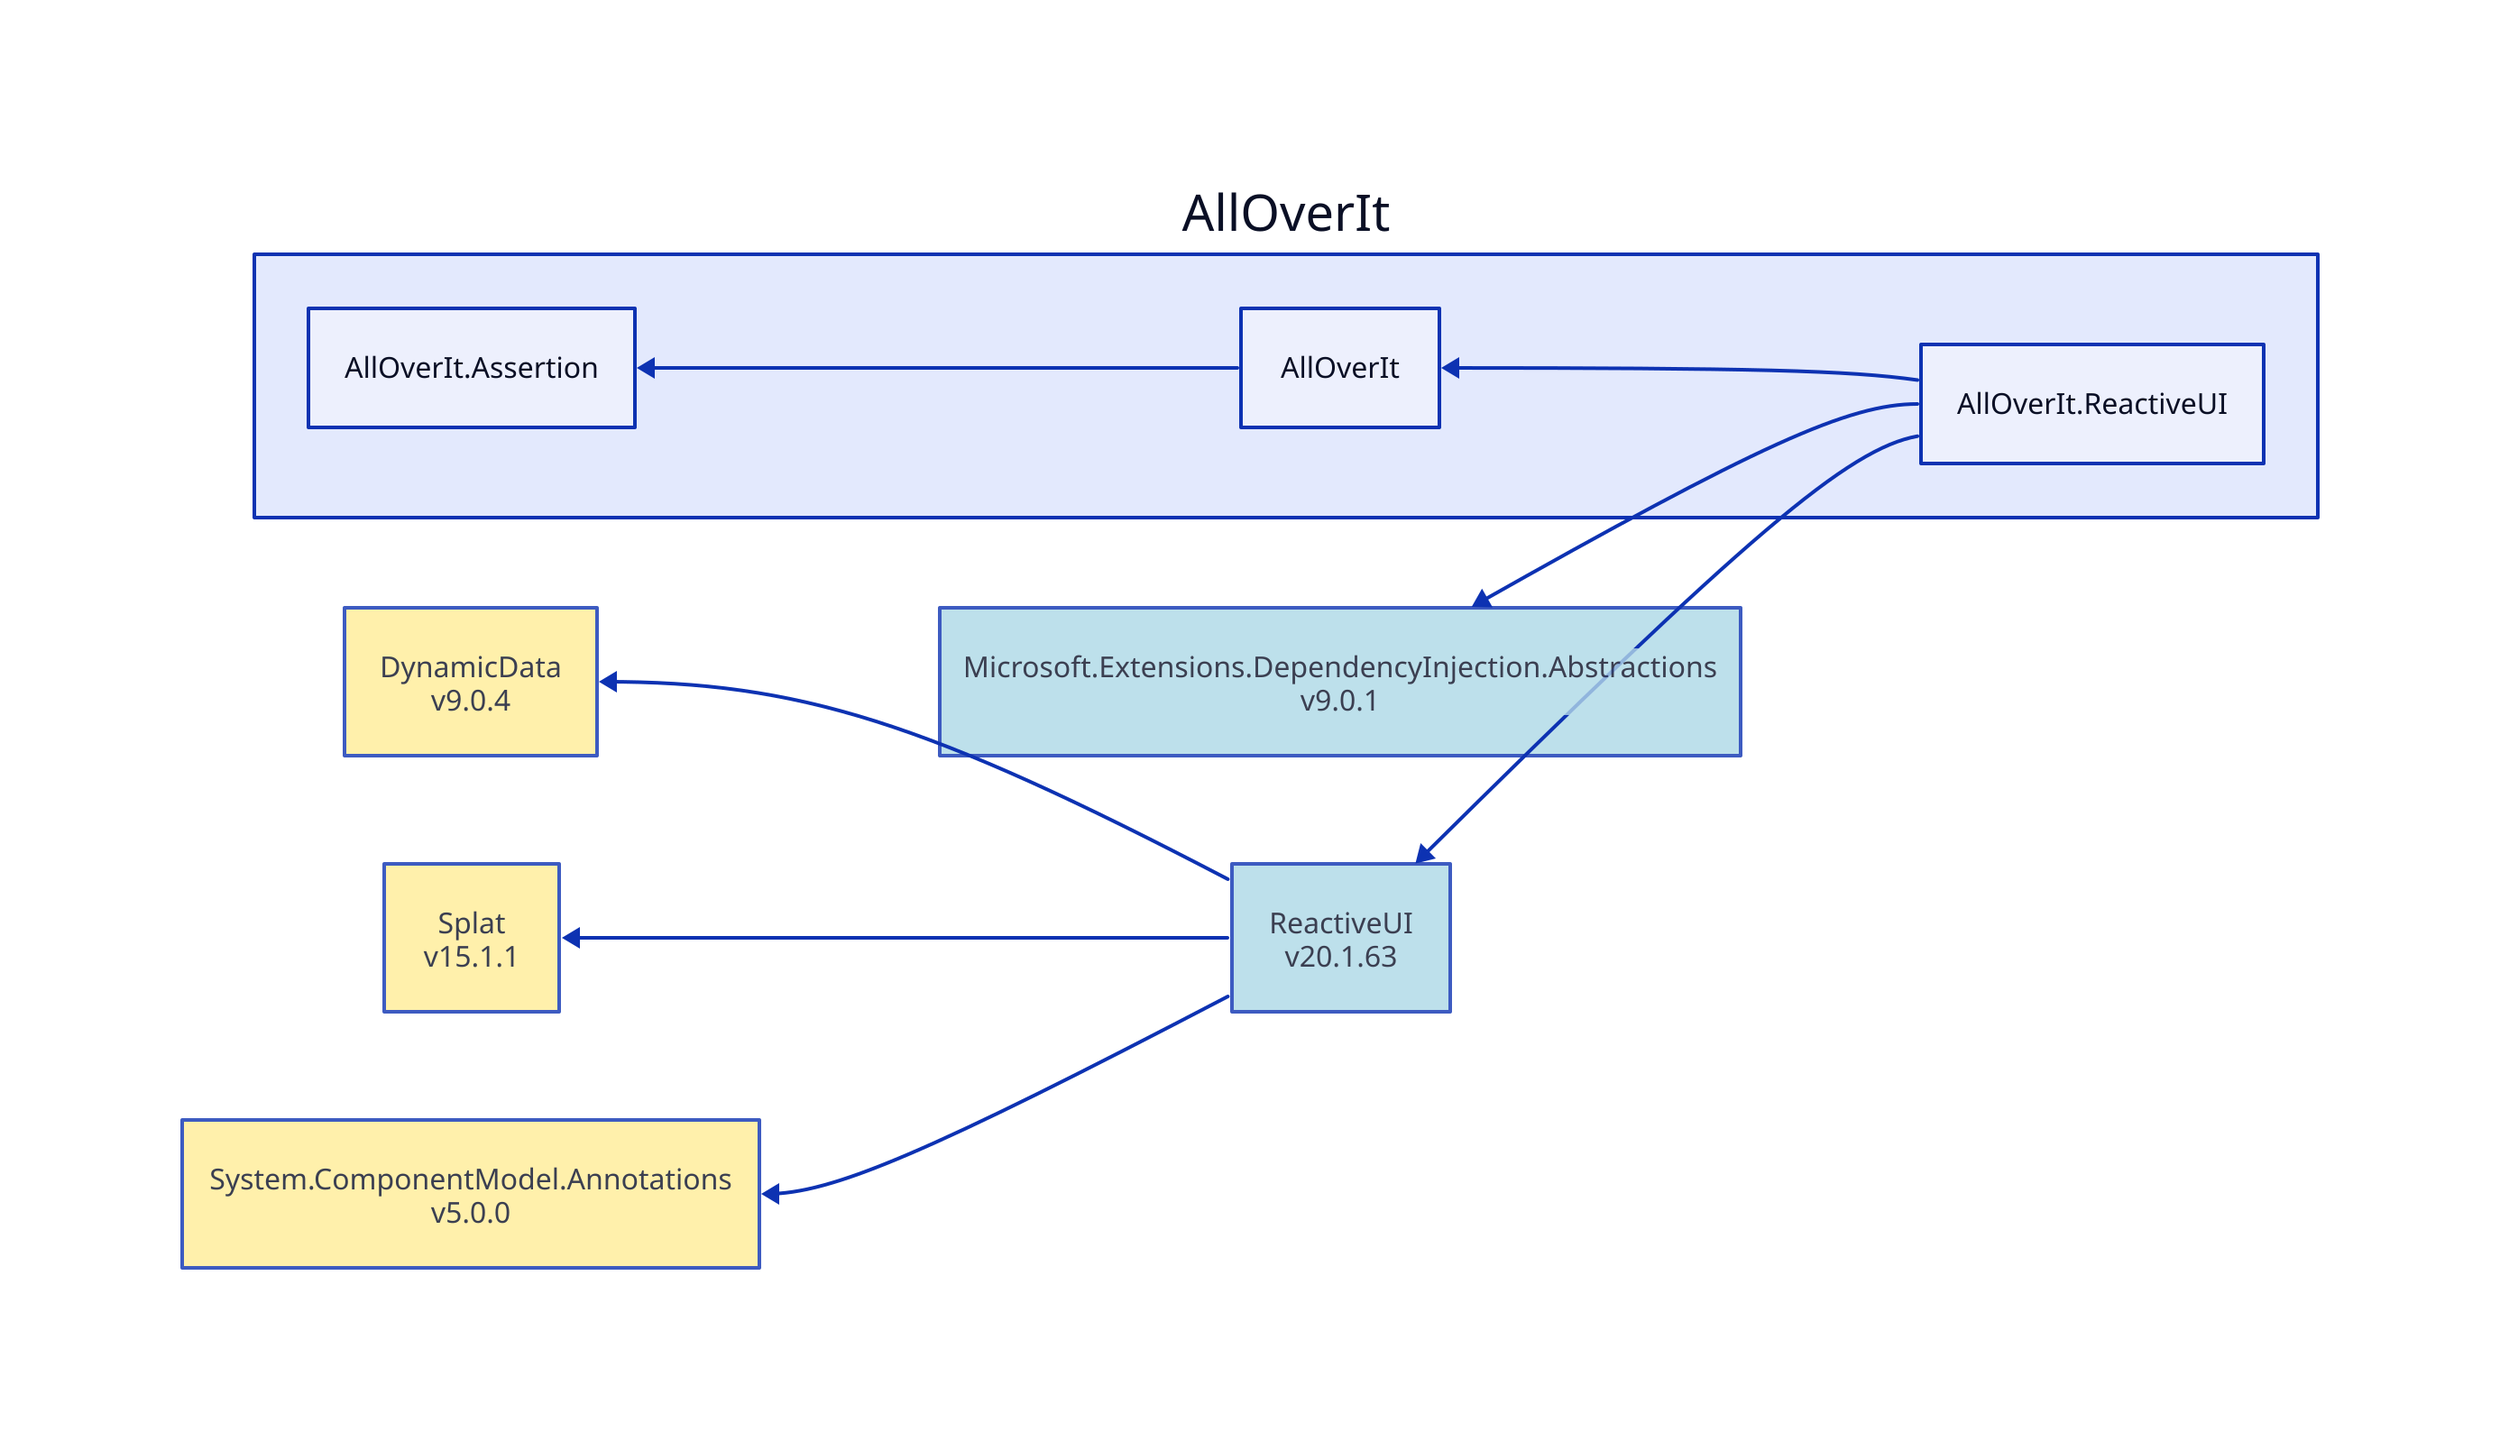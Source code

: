 direction: left

aoi: AllOverIt
aoi.alloverit-reactiveui: AllOverIt.ReactiveUI
microsoft-extensions-dependencyinjection-abstractions_9-0-1: Microsoft.Extensions.DependencyInjection.Abstractions\nv9.0.1
microsoft-extensions-dependencyinjection-abstractions_9-0-1.style.fill: "#ADD8E6"
microsoft-extensions-dependencyinjection-abstractions_9-0-1.style.opacity: 0.8
microsoft-extensions-dependencyinjection-abstractions_9-0-1 <- aoi.alloverit-reactiveui
reactiveui_20-1-63: ReactiveUI\nv20.1.63
reactiveui_20-1-63.style.fill: "#ADD8E6"
reactiveui_20-1-63.style.opacity: 0.8
dynamicdata_9-0-4: DynamicData\nv9.0.4
dynamicdata_9-0-4.style.fill: "#FFEC96"
dynamicdata_9-0-4.style.opacity: 0.8
dynamicdata_9-0-4 <- reactiveui_20-1-63
splat_15-1-1: Splat\nv15.1.1
splat_15-1-1.style.fill: "#FFEC96"
splat_15-1-1.style.opacity: 0.8
splat_15-1-1 <- reactiveui_20-1-63
system-componentmodel-annotations_5-0-0: System.ComponentModel.Annotations\nv5.0.0
system-componentmodel-annotations_5-0-0.style.fill: "#FFEC96"
system-componentmodel-annotations_5-0-0.style.opacity: 0.8
system-componentmodel-annotations_5-0-0 <- reactiveui_20-1-63
reactiveui_20-1-63 <- aoi.alloverit-reactiveui
aoi.alloverit: AllOverIt
aoi.alloverit-assertion: AllOverIt.Assertion
aoi.alloverit-assertion <- aoi.alloverit
aoi.alloverit <- aoi.alloverit-reactiveui
